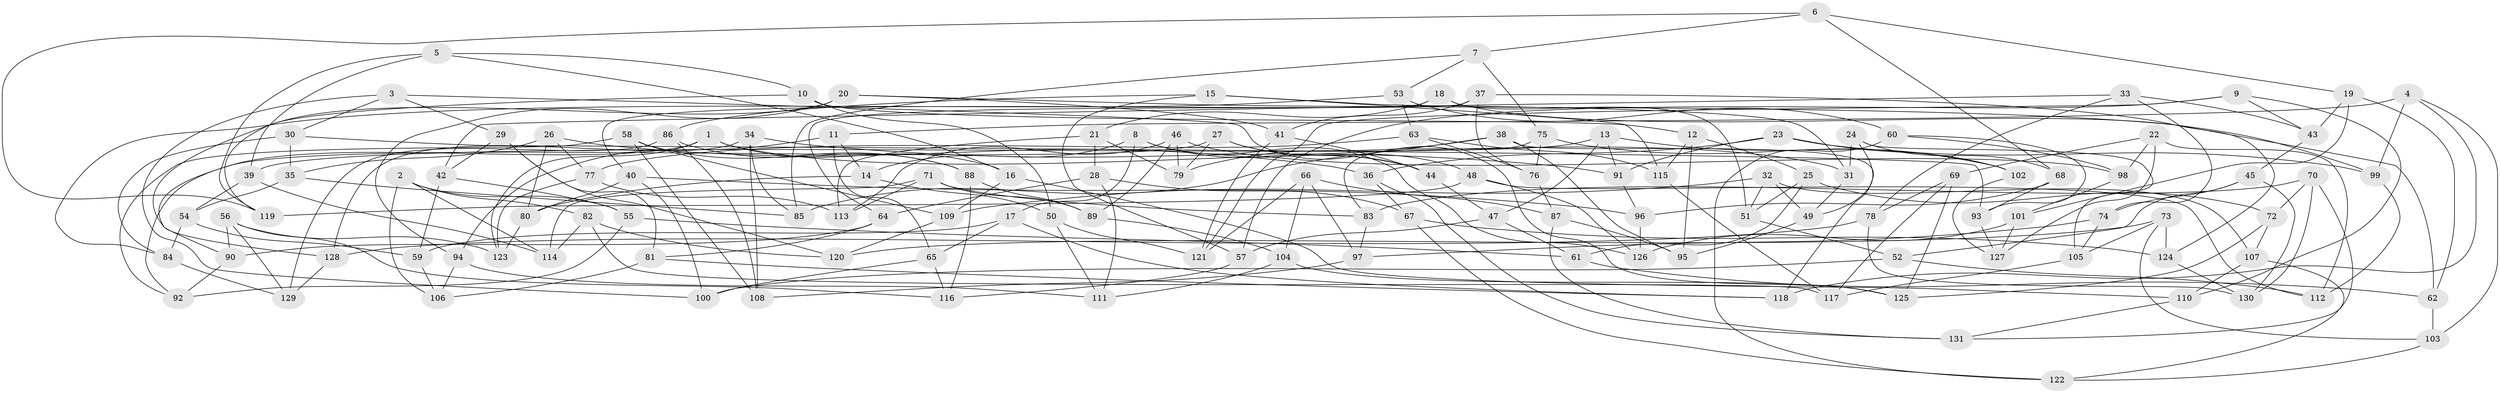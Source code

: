 // coarse degree distribution, {6: 0.3230769230769231, 10: 0.03076923076923077, 8: 0.1076923076923077, 4: 0.35384615384615387, 5: 0.06153846153846154, 9: 0.03076923076923077, 7: 0.03076923076923077, 12: 0.015384615384615385, 14: 0.015384615384615385, 3: 0.03076923076923077}
// Generated by graph-tools (version 1.1) at 2025/20/03/04/25 18:20:35]
// undirected, 131 vertices, 262 edges
graph export_dot {
graph [start="1"]
  node [color=gray90,style=filled];
  1;
  2;
  3;
  4;
  5;
  6;
  7;
  8;
  9;
  10;
  11;
  12;
  13;
  14;
  15;
  16;
  17;
  18;
  19;
  20;
  21;
  22;
  23;
  24;
  25;
  26;
  27;
  28;
  29;
  30;
  31;
  32;
  33;
  34;
  35;
  36;
  37;
  38;
  39;
  40;
  41;
  42;
  43;
  44;
  45;
  46;
  47;
  48;
  49;
  50;
  51;
  52;
  53;
  54;
  55;
  56;
  57;
  58;
  59;
  60;
  61;
  62;
  63;
  64;
  65;
  66;
  67;
  68;
  69;
  70;
  71;
  72;
  73;
  74;
  75;
  76;
  77;
  78;
  79;
  80;
  81;
  82;
  83;
  84;
  85;
  86;
  87;
  88;
  89;
  90;
  91;
  92;
  93;
  94;
  95;
  96;
  97;
  98;
  99;
  100;
  101;
  102;
  103;
  104;
  105;
  106;
  107;
  108;
  109;
  110;
  111;
  112;
  113;
  114;
  115;
  116;
  117;
  118;
  119;
  120;
  121;
  122;
  123;
  124;
  125;
  126;
  127;
  128;
  129;
  130;
  131;
  1 -- 31;
  1 -- 123;
  1 -- 90;
  1 -- 16;
  2 -- 82;
  2 -- 106;
  2 -- 55;
  2 -- 114;
  3 -- 125;
  3 -- 30;
  3 -- 29;
  3 -- 100;
  4 -- 11;
  4 -- 118;
  4 -- 103;
  4 -- 99;
  5 -- 119;
  5 -- 10;
  5 -- 16;
  5 -- 39;
  6 -- 119;
  6 -- 68;
  6 -- 7;
  6 -- 19;
  7 -- 53;
  7 -- 85;
  7 -- 75;
  8 -- 14;
  8 -- 44;
  8 -- 17;
  8 -- 126;
  9 -- 121;
  9 -- 43;
  9 -- 57;
  9 -- 110;
  10 -- 12;
  10 -- 50;
  10 -- 119;
  11 -- 14;
  11 -- 94;
  11 -- 65;
  12 -- 115;
  12 -- 25;
  12 -- 95;
  13 -- 39;
  13 -- 102;
  13 -- 91;
  13 -- 47;
  14 -- 50;
  14 -- 80;
  15 -- 57;
  15 -- 31;
  15 -- 115;
  15 -- 86;
  16 -- 109;
  16 -- 110;
  17 -- 118;
  17 -- 59;
  17 -- 65;
  18 -- 99;
  18 -- 40;
  18 -- 21;
  18 -- 51;
  19 -- 62;
  19 -- 101;
  19 -- 43;
  20 -- 94;
  20 -- 41;
  20 -- 128;
  20 -- 62;
  21 -- 113;
  21 -- 28;
  21 -- 79;
  22 -- 127;
  22 -- 98;
  22 -- 69;
  22 -- 112;
  23 -- 36;
  23 -- 91;
  23 -- 102;
  23 -- 99;
  24 -- 68;
  24 -- 31;
  24 -- 49;
  24 -- 105;
  25 -- 51;
  25 -- 61;
  25 -- 72;
  26 -- 36;
  26 -- 77;
  26 -- 80;
  26 -- 35;
  27 -- 44;
  27 -- 48;
  27 -- 79;
  27 -- 92;
  28 -- 67;
  28 -- 64;
  28 -- 111;
  29 -- 81;
  29 -- 120;
  29 -- 42;
  30 -- 84;
  30 -- 93;
  30 -- 35;
  31 -- 49;
  32 -- 109;
  32 -- 51;
  32 -- 49;
  32 -- 107;
  33 -- 43;
  33 -- 74;
  33 -- 78;
  33 -- 42;
  34 -- 91;
  34 -- 85;
  34 -- 128;
  34 -- 108;
  35 -- 54;
  35 -- 85;
  36 -- 67;
  36 -- 131;
  37 -- 124;
  37 -- 76;
  37 -- 64;
  37 -- 41;
  38 -- 95;
  38 -- 85;
  38 -- 118;
  38 -- 79;
  39 -- 54;
  39 -- 114;
  40 -- 100;
  40 -- 80;
  40 -- 96;
  41 -- 44;
  41 -- 121;
  42 -- 59;
  42 -- 55;
  43 -- 45;
  44 -- 47;
  45 -- 52;
  45 -- 74;
  45 -- 130;
  46 -- 98;
  46 -- 113;
  46 -- 79;
  46 -- 89;
  47 -- 61;
  47 -- 57;
  48 -- 119;
  48 -- 112;
  48 -- 126;
  49 -- 95;
  50 -- 121;
  50 -- 111;
  51 -- 52;
  52 -- 112;
  52 -- 100;
  53 -- 60;
  53 -- 63;
  53 -- 84;
  54 -- 59;
  54 -- 84;
  55 -- 61;
  55 -- 92;
  56 -- 123;
  56 -- 129;
  56 -- 90;
  56 -- 116;
  57 -- 116;
  58 -- 88;
  58 -- 108;
  58 -- 92;
  58 -- 109;
  59 -- 106;
  60 -- 98;
  60 -- 122;
  60 -- 93;
  61 -- 62;
  62 -- 103;
  63 -- 115;
  63 -- 77;
  63 -- 76;
  64 -- 81;
  64 -- 90;
  65 -- 100;
  65 -- 116;
  66 -- 97;
  66 -- 104;
  66 -- 121;
  66 -- 87;
  67 -- 124;
  67 -- 122;
  68 -- 96;
  68 -- 93;
  69 -- 78;
  69 -- 117;
  69 -- 125;
  70 -- 130;
  70 -- 131;
  70 -- 83;
  70 -- 72;
  71 -- 113;
  71 -- 114;
  71 -- 89;
  71 -- 83;
  72 -- 125;
  72 -- 107;
  73 -- 120;
  73 -- 105;
  73 -- 124;
  73 -- 103;
  74 -- 97;
  74 -- 105;
  75 -- 76;
  75 -- 102;
  75 -- 83;
  76 -- 87;
  77 -- 123;
  77 -- 113;
  78 -- 128;
  78 -- 130;
  80 -- 123;
  81 -- 118;
  81 -- 106;
  82 -- 117;
  82 -- 114;
  82 -- 120;
  83 -- 97;
  84 -- 129;
  86 -- 108;
  86 -- 88;
  86 -- 129;
  87 -- 131;
  87 -- 95;
  88 -- 89;
  88 -- 116;
  89 -- 104;
  90 -- 92;
  91 -- 96;
  93 -- 127;
  94 -- 106;
  94 -- 111;
  96 -- 126;
  97 -- 108;
  98 -- 101;
  99 -- 112;
  101 -- 127;
  101 -- 126;
  102 -- 127;
  103 -- 122;
  104 -- 125;
  104 -- 111;
  105 -- 117;
  107 -- 122;
  107 -- 110;
  109 -- 120;
  110 -- 131;
  115 -- 117;
  124 -- 130;
  128 -- 129;
}
